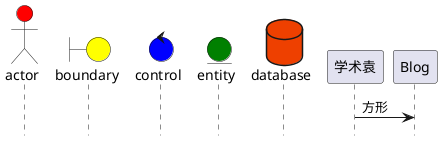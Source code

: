 @startuml
hide footbox
actor actor #red
boundary boundary #yellow
control control #blue
entity entity #green
database database #EE4000
"学术袁" -> Blog :方形
@enduml

